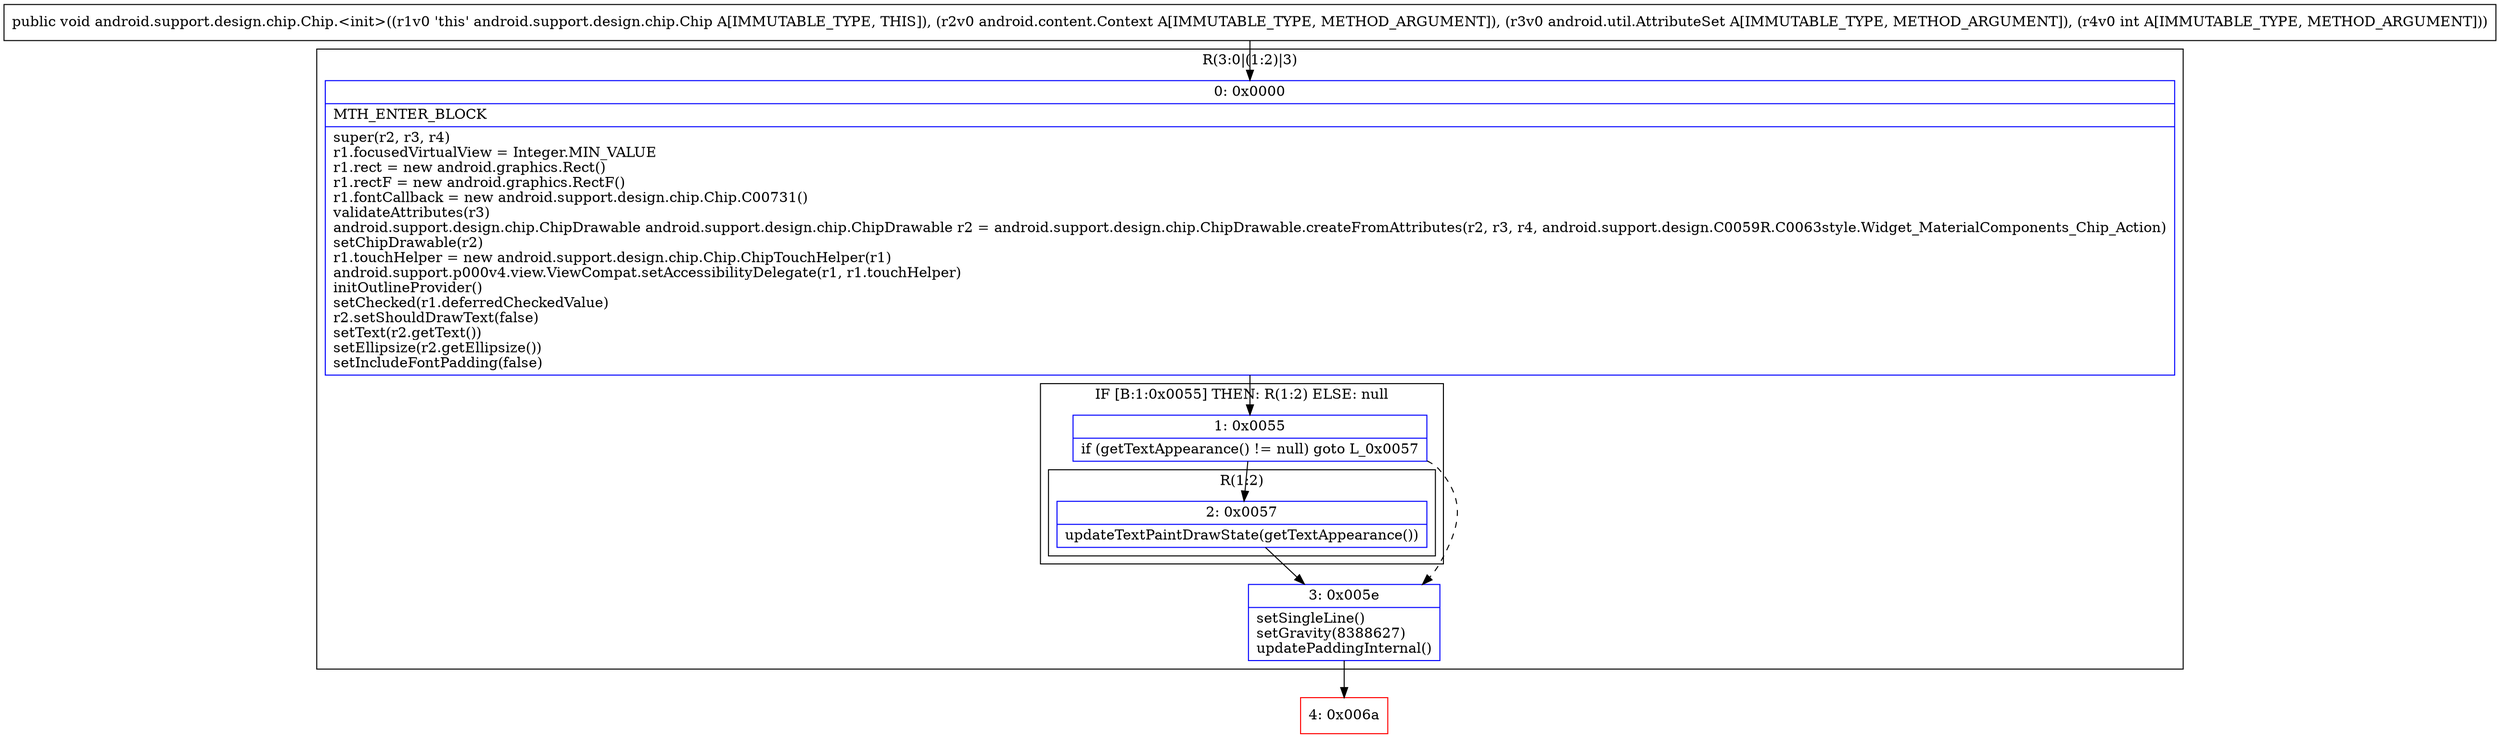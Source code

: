 digraph "CFG forandroid.support.design.chip.Chip.\<init\>(Landroid\/content\/Context;Landroid\/util\/AttributeSet;I)V" {
subgraph cluster_Region_1718664827 {
label = "R(3:0|(1:2)|3)";
node [shape=record,color=blue];
Node_0 [shape=record,label="{0\:\ 0x0000|MTH_ENTER_BLOCK\l|super(r2, r3, r4)\lr1.focusedVirtualView = Integer.MIN_VALUE\lr1.rect = new android.graphics.Rect()\lr1.rectF = new android.graphics.RectF()\lr1.fontCallback = new android.support.design.chip.Chip.C00731()\lvalidateAttributes(r3)\landroid.support.design.chip.ChipDrawable android.support.design.chip.ChipDrawable r2 = android.support.design.chip.ChipDrawable.createFromAttributes(r2, r3, r4, android.support.design.C0059R.C0063style.Widget_MaterialComponents_Chip_Action)\lsetChipDrawable(r2)\lr1.touchHelper = new android.support.design.chip.Chip.ChipTouchHelper(r1)\landroid.support.p000v4.view.ViewCompat.setAccessibilityDelegate(r1, r1.touchHelper)\linitOutlineProvider()\lsetChecked(r1.deferredCheckedValue)\lr2.setShouldDrawText(false)\lsetText(r2.getText())\lsetEllipsize(r2.getEllipsize())\lsetIncludeFontPadding(false)\l}"];
subgraph cluster_IfRegion_740490170 {
label = "IF [B:1:0x0055] THEN: R(1:2) ELSE: null";
node [shape=record,color=blue];
Node_1 [shape=record,label="{1\:\ 0x0055|if (getTextAppearance() != null) goto L_0x0057\l}"];
subgraph cluster_Region_696181431 {
label = "R(1:2)";
node [shape=record,color=blue];
Node_2 [shape=record,label="{2\:\ 0x0057|updateTextPaintDrawState(getTextAppearance())\l}"];
}
}
Node_3 [shape=record,label="{3\:\ 0x005e|setSingleLine()\lsetGravity(8388627)\lupdatePaddingInternal()\l}"];
}
Node_4 [shape=record,color=red,label="{4\:\ 0x006a}"];
MethodNode[shape=record,label="{public void android.support.design.chip.Chip.\<init\>((r1v0 'this' android.support.design.chip.Chip A[IMMUTABLE_TYPE, THIS]), (r2v0 android.content.Context A[IMMUTABLE_TYPE, METHOD_ARGUMENT]), (r3v0 android.util.AttributeSet A[IMMUTABLE_TYPE, METHOD_ARGUMENT]), (r4v0 int A[IMMUTABLE_TYPE, METHOD_ARGUMENT])) }"];
MethodNode -> Node_0;
Node_0 -> Node_1;
Node_1 -> Node_2;
Node_1 -> Node_3[style=dashed];
Node_2 -> Node_3;
Node_3 -> Node_4;
}

